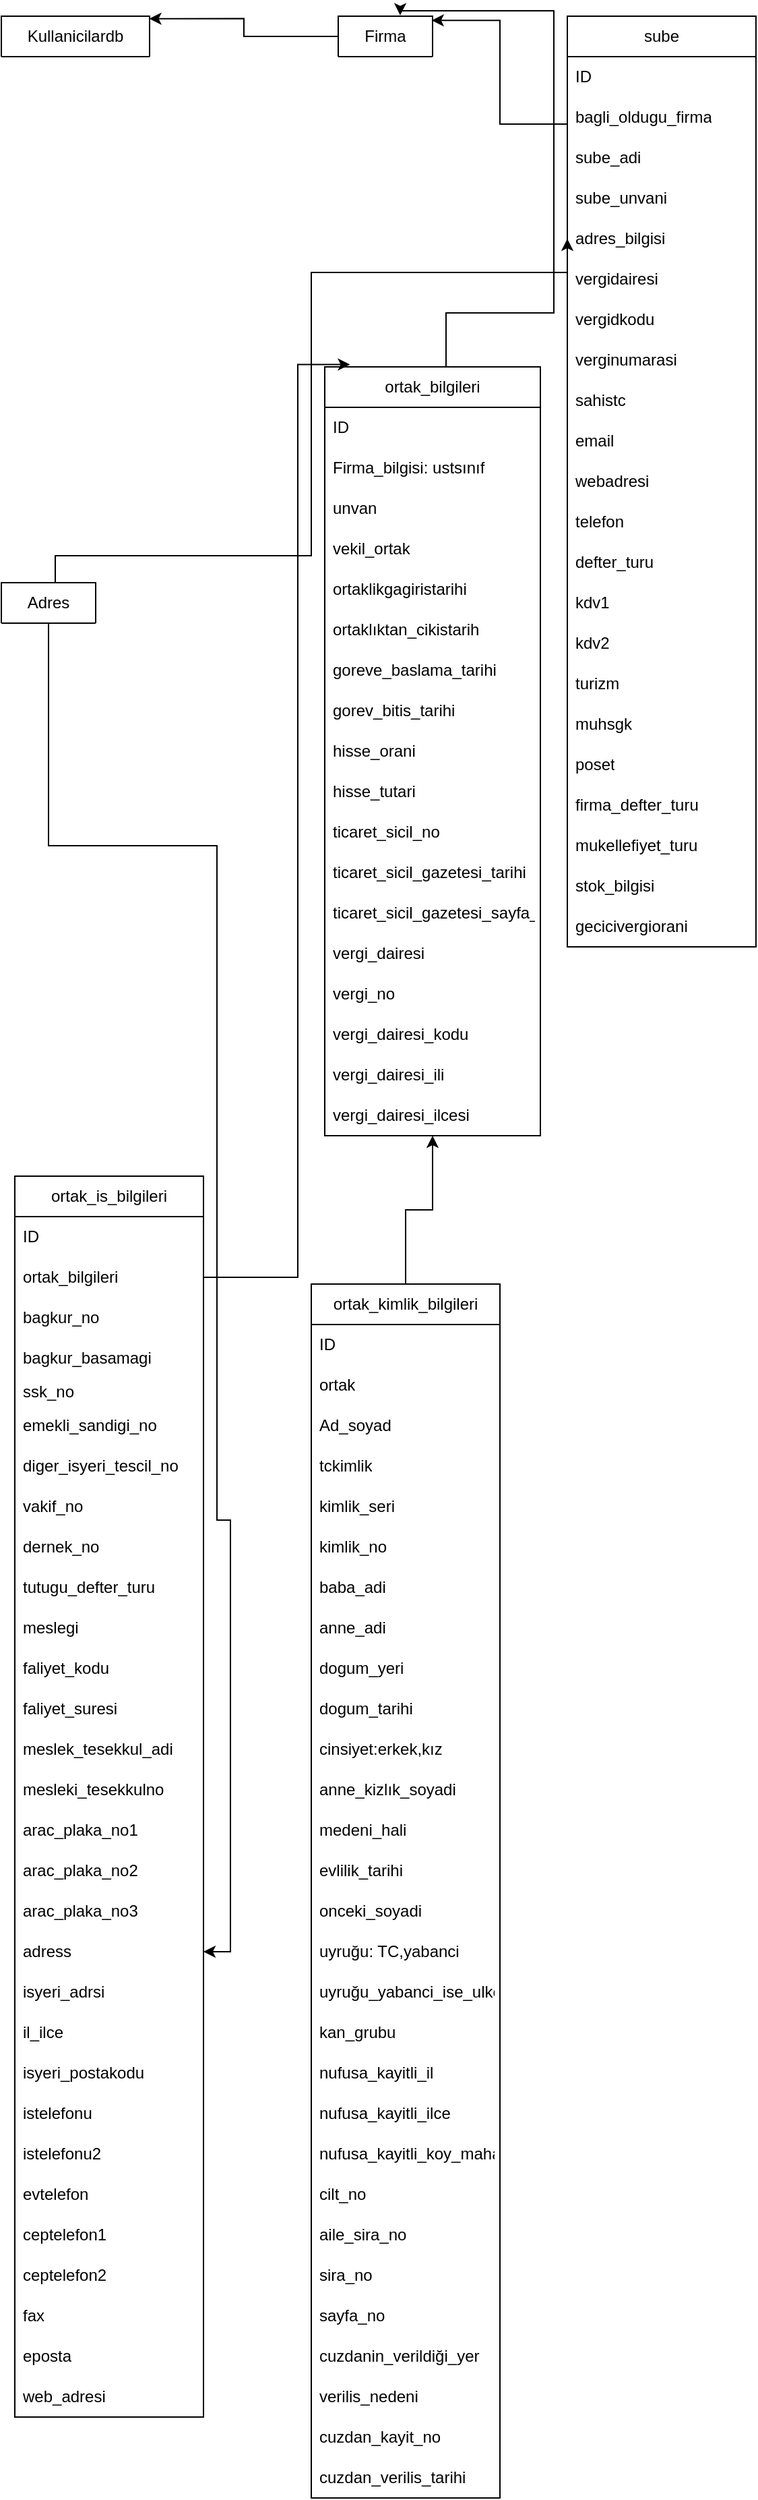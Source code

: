 <mxfile version="21.4.0" type="device">
  <diagram id="C5RBs43oDa-KdzZeNtuy" name="Page-1">
    <mxGraphModel dx="1235" dy="1855" grid="1" gridSize="10" guides="1" tooltips="1" connect="1" arrows="1" fold="1" page="1" pageScale="1" pageWidth="827" pageHeight="1169" math="0" shadow="0">
      <root>
        <mxCell id="WIyWlLk6GJQsqaUBKTNV-0" />
        <mxCell id="WIyWlLk6GJQsqaUBKTNV-1" parent="WIyWlLk6GJQsqaUBKTNV-0" />
        <mxCell id="NruraR8Ptzm8bGbpF2WS-3" value="Kullanicilardb" style="swimlane;fontStyle=0;childLayout=stackLayout;horizontal=1;startSize=30;horizontalStack=0;resizeParent=1;resizeParentMax=0;resizeLast=0;collapsible=1;marginBottom=0;whiteSpace=wrap;html=1;" parent="WIyWlLk6GJQsqaUBKTNV-1" vertex="1" collapsed="1">
          <mxGeometry width="110" height="30" as="geometry">
            <mxRectangle width="220" height="390" as="alternateBounds" />
          </mxGeometry>
        </mxCell>
        <mxCell id="NruraR8Ptzm8bGbpF2WS-4" value="ID" style="text;strokeColor=none;fillColor=none;align=left;verticalAlign=middle;spacingLeft=4;spacingRight=4;overflow=hidden;points=[[0,0.5],[1,0.5]];portConstraint=eastwest;rotatable=0;whiteSpace=wrap;html=1;" parent="NruraR8Ptzm8bGbpF2WS-3" vertex="1">
          <mxGeometry y="30" width="220" height="30" as="geometry" />
        </mxCell>
        <mxCell id="NruraR8Ptzm8bGbpF2WS-13" value="Kullanicilartdb_ustkilit" style="text;strokeColor=none;fillColor=none;align=left;verticalAlign=middle;spacingLeft=4;spacingRight=4;overflow=hidden;points=[[0,0.5],[1,0.5]];portConstraint=eastwest;rotatable=0;whiteSpace=wrap;html=1;" parent="NruraR8Ptzm8bGbpF2WS-3" vertex="1">
          <mxGeometry y="60" width="220" height="30" as="geometry" />
        </mxCell>
        <mxCell id="NruraR8Ptzm8bGbpF2WS-12" value="hesap_turu; admin1,admin2,muhasebes" style="text;strokeColor=none;fillColor=none;align=left;verticalAlign=middle;spacingLeft=4;spacingRight=4;overflow=hidden;points=[[0,0.5],[1,0.5]];portConstraint=eastwest;rotatable=0;whiteSpace=wrap;html=1;" parent="NruraR8Ptzm8bGbpF2WS-3" vertex="1">
          <mxGeometry y="90" width="220" height="30" as="geometry" />
        </mxCell>
        <mxCell id="NruraR8Ptzm8bGbpF2WS-5" value="username" style="text;strokeColor=none;fillColor=none;align=left;verticalAlign=middle;spacingLeft=4;spacingRight=4;overflow=hidden;points=[[0,0.5],[1,0.5]];portConstraint=eastwest;rotatable=0;whiteSpace=wrap;html=1;" parent="NruraR8Ptzm8bGbpF2WS-3" vertex="1">
          <mxGeometry y="120" width="220" height="30" as="geometry" />
        </mxCell>
        <mxCell id="NruraR8Ptzm8bGbpF2WS-7" value="email" style="text;strokeColor=none;fillColor=none;align=left;verticalAlign=middle;spacingLeft=4;spacingRight=4;overflow=hidden;points=[[0,0.5],[1,0.5]];portConstraint=eastwest;rotatable=0;whiteSpace=wrap;html=1;" parent="NruraR8Ptzm8bGbpF2WS-3" vertex="1">
          <mxGeometry y="150" width="220" height="30" as="geometry" />
        </mxCell>
        <mxCell id="NruraR8Ptzm8bGbpF2WS-8" value="email_dogrulama" style="text;strokeColor=none;fillColor=none;align=left;verticalAlign=middle;spacingLeft=4;spacingRight=4;overflow=hidden;points=[[0,0.5],[1,0.5]];portConstraint=eastwest;rotatable=0;whiteSpace=wrap;html=1;" parent="NruraR8Ptzm8bGbpF2WS-3" vertex="1">
          <mxGeometry y="180" width="220" height="30" as="geometry" />
        </mxCell>
        <mxCell id="NruraR8Ptzm8bGbpF2WS-9" value="hesap_kayit_tarihi" style="text;strokeColor=none;fillColor=none;align=left;verticalAlign=middle;spacingLeft=4;spacingRight=4;overflow=hidden;points=[[0,0.5],[1,0.5]];portConstraint=eastwest;rotatable=0;whiteSpace=wrap;html=1;" parent="NruraR8Ptzm8bGbpF2WS-3" vertex="1">
          <mxGeometry y="210" width="220" height="30" as="geometry" />
        </mxCell>
        <mxCell id="NruraR8Ptzm8bGbpF2WS-14" value="Referans_kodu::oto" style="text;strokeColor=none;fillColor=none;align=left;verticalAlign=middle;spacingLeft=4;spacingRight=4;overflow=hidden;points=[[0,0.5],[1,0.5]];portConstraint=eastwest;rotatable=0;whiteSpace=wrap;html=1;" parent="NruraR8Ptzm8bGbpF2WS-3" vertex="1">
          <mxGeometry y="240" width="220" height="30" as="geometry" />
        </mxCell>
        <mxCell id="NruraR8Ptzm8bGbpF2WS-10" value="smm" style="text;strokeColor=none;fillColor=none;align=left;verticalAlign=middle;spacingLeft=4;spacingRight=4;overflow=hidden;points=[[0,0.5],[1,0.5]];portConstraint=eastwest;rotatable=0;whiteSpace=wrap;html=1;" parent="NruraR8Ptzm8bGbpF2WS-3" vertex="1">
          <mxGeometry y="270" width="220" height="30" as="geometry" />
        </mxCell>
        <mxCell id="NruraR8Ptzm8bGbpF2WS-11" value="smm_firma" style="text;strokeColor=none;fillColor=none;align=left;verticalAlign=middle;spacingLeft=4;spacingRight=4;overflow=hidden;points=[[0,0.5],[1,0.5]];portConstraint=eastwest;rotatable=0;whiteSpace=wrap;html=1;" parent="NruraR8Ptzm8bGbpF2WS-3" vertex="1">
          <mxGeometry y="300" width="220" height="30" as="geometry" />
        </mxCell>
        <mxCell id="ojzxxxv5ChL41B4oeFJS-54" value="lisans_bitis_tarih:none" style="text;strokeColor=none;fillColor=none;align=left;verticalAlign=middle;spacingLeft=4;spacingRight=4;overflow=hidden;points=[[0,0.5],[1,0.5]];portConstraint=eastwest;rotatable=0;whiteSpace=wrap;html=1;" parent="NruraR8Ptzm8bGbpF2WS-3" vertex="1">
          <mxGeometry y="330" width="220" height="30" as="geometry" />
        </mxCell>
        <mxCell id="NruraR8Ptzm8bGbpF2WS-6" value="kullanici_silme_bilgisi" style="text;strokeColor=none;fillColor=none;align=left;verticalAlign=middle;spacingLeft=4;spacingRight=4;overflow=hidden;points=[[0,0.5],[1,0.5]];portConstraint=eastwest;rotatable=0;whiteSpace=wrap;html=1;" parent="NruraR8Ptzm8bGbpF2WS-3" vertex="1">
          <mxGeometry y="360" width="220" height="30" as="geometry" />
        </mxCell>
        <mxCell id="ojzxxxv5ChL41B4oeFJS-0" value="Firma" style="swimlane;fontStyle=0;childLayout=stackLayout;horizontal=1;startSize=30;horizontalStack=0;resizeParent=1;resizeParentMax=0;resizeLast=0;collapsible=1;marginBottom=0;whiteSpace=wrap;html=1;" parent="WIyWlLk6GJQsqaUBKTNV-1" vertex="1" collapsed="1">
          <mxGeometry x="250" width="70" height="30" as="geometry">
            <mxRectangle x="250" width="140" height="180" as="alternateBounds" />
          </mxGeometry>
        </mxCell>
        <mxCell id="ojzxxxv5ChL41B4oeFJS-1" value="ID" style="text;strokeColor=none;fillColor=none;align=left;verticalAlign=middle;spacingLeft=4;spacingRight=4;overflow=hidden;points=[[0,0.5],[1,0.5]];portConstraint=eastwest;rotatable=0;whiteSpace=wrap;html=1;" parent="ojzxxxv5ChL41B4oeFJS-0" vertex="1">
          <mxGeometry y="30" width="140" height="30" as="geometry" />
        </mxCell>
        <mxCell id="ojzxxxv5ChL41B4oeFJS-2" value="Firma_muhasebecisi :ust_kilit" style="text;strokeColor=none;fillColor=none;align=left;verticalAlign=middle;spacingLeft=4;spacingRight=4;overflow=hidden;points=[[0,0.5],[1,0.5]];portConstraint=eastwest;rotatable=0;whiteSpace=wrap;html=1;" parent="ojzxxxv5ChL41B4oeFJS-0" vertex="1">
          <mxGeometry y="60" width="140" height="30" as="geometry" />
        </mxCell>
        <mxCell id="ojzxxxv5ChL41B4oeFJS-10" value="Firma_unvani (Adı)" style="text;strokeColor=none;fillColor=none;align=left;verticalAlign=middle;spacingLeft=4;spacingRight=4;overflow=hidden;points=[[0,0.5],[1,0.5]];portConstraint=eastwest;rotatable=0;whiteSpace=wrap;html=1;" parent="ojzxxxv5ChL41B4oeFJS-0" vertex="1">
          <mxGeometry y="90" width="140" height="30" as="geometry" />
        </mxCell>
        <mxCell id="ojzxxxv5ChL41B4oeFJS-42" value="Firma_unvani (Soyadı)" style="text;strokeColor=none;fillColor=none;align=left;verticalAlign=middle;spacingLeft=4;spacingRight=4;overflow=hidden;points=[[0,0.5],[1,0.5]];portConstraint=eastwest;rotatable=0;whiteSpace=wrap;html=1;" parent="ojzxxxv5ChL41B4oeFJS-0" vertex="1">
          <mxGeometry y="120" width="140" height="30" as="geometry" />
        </mxCell>
        <mxCell id="ojzxxxv5ChL41B4oeFJS-3" value="silinme_bilgisi" style="text;strokeColor=none;fillColor=none;align=left;verticalAlign=middle;spacingLeft=4;spacingRight=4;overflow=hidden;points=[[0,0.5],[1,0.5]];portConstraint=eastwest;rotatable=0;whiteSpace=wrap;html=1;" parent="ojzxxxv5ChL41B4oeFJS-0" vertex="1">
          <mxGeometry y="150" width="140" height="30" as="geometry" />
        </mxCell>
        <mxCell id="ojzxxxv5ChL41B4oeFJS-5" style="edgeStyle=orthogonalEdgeStyle;rounded=0;orthogonalLoop=1;jettySize=auto;html=1;entryX=0.998;entryY=0.061;entryDx=0;entryDy=0;entryPerimeter=0;" parent="WIyWlLk6GJQsqaUBKTNV-1" source="ojzxxxv5ChL41B4oeFJS-2" target="NruraR8Ptzm8bGbpF2WS-3" edge="1">
          <mxGeometry relative="1" as="geometry" />
        </mxCell>
        <mxCell id="ojzxxxv5ChL41B4oeFJS-11" value="sube&lt;br&gt;" style="swimlane;fontStyle=0;childLayout=stackLayout;horizontal=1;startSize=30;horizontalStack=0;resizeParent=1;resizeParentMax=0;resizeLast=0;collapsible=1;marginBottom=0;whiteSpace=wrap;html=1;" parent="WIyWlLk6GJQsqaUBKTNV-1" vertex="1">
          <mxGeometry x="420" width="140" height="690" as="geometry" />
        </mxCell>
        <mxCell id="ojzxxxv5ChL41B4oeFJS-12" value="ID" style="text;strokeColor=none;fillColor=none;align=left;verticalAlign=middle;spacingLeft=4;spacingRight=4;overflow=hidden;points=[[0,0.5],[1,0.5]];portConstraint=eastwest;rotatable=0;whiteSpace=wrap;html=1;" parent="ojzxxxv5ChL41B4oeFJS-11" vertex="1">
          <mxGeometry y="30" width="140" height="30" as="geometry" />
        </mxCell>
        <mxCell id="ojzxxxv5ChL41B4oeFJS-13" value="bagli_oldugu_firma" style="text;strokeColor=none;fillColor=none;align=left;verticalAlign=middle;spacingLeft=4;spacingRight=4;overflow=hidden;points=[[0,0.5],[1,0.5]];portConstraint=eastwest;rotatable=0;whiteSpace=wrap;html=1;" parent="ojzxxxv5ChL41B4oeFJS-11" vertex="1">
          <mxGeometry y="60" width="140" height="30" as="geometry" />
        </mxCell>
        <mxCell id="ojzxxxv5ChL41B4oeFJS-14" value="sube_adi" style="text;strokeColor=none;fillColor=none;align=left;verticalAlign=middle;spacingLeft=4;spacingRight=4;overflow=hidden;points=[[0,0.5],[1,0.5]];portConstraint=eastwest;rotatable=0;whiteSpace=wrap;html=1;" parent="ojzxxxv5ChL41B4oeFJS-11" vertex="1">
          <mxGeometry y="90" width="140" height="30" as="geometry" />
        </mxCell>
        <mxCell id="ojzxxxv5ChL41B4oeFJS-17" value="sube_unvani" style="text;strokeColor=none;fillColor=none;align=left;verticalAlign=middle;spacingLeft=4;spacingRight=4;overflow=hidden;points=[[0,0.5],[1,0.5]];portConstraint=eastwest;rotatable=0;whiteSpace=wrap;html=1;" parent="ojzxxxv5ChL41B4oeFJS-11" vertex="1">
          <mxGeometry y="120" width="140" height="30" as="geometry" />
        </mxCell>
        <mxCell id="ojzxxxv5ChL41B4oeFJS-18" value="adres_bilgisi" style="text;strokeColor=none;fillColor=none;align=left;verticalAlign=middle;spacingLeft=4;spacingRight=4;overflow=hidden;points=[[0,0.5],[1,0.5]];portConstraint=eastwest;rotatable=0;whiteSpace=wrap;html=1;" parent="ojzxxxv5ChL41B4oeFJS-11" vertex="1">
          <mxGeometry y="150" width="140" height="30" as="geometry" />
        </mxCell>
        <mxCell id="ojzxxxv5ChL41B4oeFJS-30" value="vergidairesi" style="text;strokeColor=none;fillColor=none;align=left;verticalAlign=middle;spacingLeft=4;spacingRight=4;overflow=hidden;points=[[0,0.5],[1,0.5]];portConstraint=eastwest;rotatable=0;whiteSpace=wrap;html=1;" parent="ojzxxxv5ChL41B4oeFJS-11" vertex="1">
          <mxGeometry y="180" width="140" height="30" as="geometry" />
        </mxCell>
        <mxCell id="ojzxxxv5ChL41B4oeFJS-31" value="vergidkodu" style="text;strokeColor=none;fillColor=none;align=left;verticalAlign=middle;spacingLeft=4;spacingRight=4;overflow=hidden;points=[[0,0.5],[1,0.5]];portConstraint=eastwest;rotatable=0;whiteSpace=wrap;html=1;" parent="ojzxxxv5ChL41B4oeFJS-11" vertex="1">
          <mxGeometry y="210" width="140" height="30" as="geometry" />
        </mxCell>
        <mxCell id="ojzxxxv5ChL41B4oeFJS-16" value="verginumarasi" style="text;strokeColor=none;fillColor=none;align=left;verticalAlign=middle;spacingLeft=4;spacingRight=4;overflow=hidden;points=[[0,0.5],[1,0.5]];portConstraint=eastwest;rotatable=0;whiteSpace=wrap;html=1;" parent="ojzxxxv5ChL41B4oeFJS-11" vertex="1">
          <mxGeometry y="240" width="140" height="30" as="geometry" />
        </mxCell>
        <mxCell id="ojzxxxv5ChL41B4oeFJS-32" value="sahistc" style="text;strokeColor=none;fillColor=none;align=left;verticalAlign=middle;spacingLeft=4;spacingRight=4;overflow=hidden;points=[[0,0.5],[1,0.5]];portConstraint=eastwest;rotatable=0;whiteSpace=wrap;html=1;" parent="ojzxxxv5ChL41B4oeFJS-11" vertex="1">
          <mxGeometry y="270" width="140" height="30" as="geometry" />
        </mxCell>
        <mxCell id="ojzxxxv5ChL41B4oeFJS-33" value="email" style="text;strokeColor=none;fillColor=none;align=left;verticalAlign=middle;spacingLeft=4;spacingRight=4;overflow=hidden;points=[[0,0.5],[1,0.5]];portConstraint=eastwest;rotatable=0;whiteSpace=wrap;html=1;" parent="ojzxxxv5ChL41B4oeFJS-11" vertex="1">
          <mxGeometry y="300" width="140" height="30" as="geometry" />
        </mxCell>
        <mxCell id="ojzxxxv5ChL41B4oeFJS-35" value="webadresi" style="text;strokeColor=none;fillColor=none;align=left;verticalAlign=middle;spacingLeft=4;spacingRight=4;overflow=hidden;points=[[0,0.5],[1,0.5]];portConstraint=eastwest;rotatable=0;whiteSpace=wrap;html=1;" parent="ojzxxxv5ChL41B4oeFJS-11" vertex="1">
          <mxGeometry y="330" width="140" height="30" as="geometry" />
        </mxCell>
        <mxCell id="ojzxxxv5ChL41B4oeFJS-47" value="telefon" style="text;strokeColor=none;fillColor=none;align=left;verticalAlign=middle;spacingLeft=4;spacingRight=4;overflow=hidden;points=[[0,0.5],[1,0.5]];portConstraint=eastwest;rotatable=0;whiteSpace=wrap;html=1;" parent="ojzxxxv5ChL41B4oeFJS-11" vertex="1">
          <mxGeometry y="360" width="140" height="30" as="geometry" />
        </mxCell>
        <mxCell id="ojzxxxv5ChL41B4oeFJS-56" value="defter_turu" style="text;strokeColor=none;fillColor=none;align=left;verticalAlign=middle;spacingLeft=4;spacingRight=4;overflow=hidden;points=[[0,0.5],[1,0.5]];portConstraint=eastwest;rotatable=0;whiteSpace=wrap;html=1;" parent="ojzxxxv5ChL41B4oeFJS-11" vertex="1">
          <mxGeometry y="390" width="140" height="30" as="geometry" />
        </mxCell>
        <mxCell id="ojzxxxv5ChL41B4oeFJS-57" value="kdv1" style="text;strokeColor=none;fillColor=none;align=left;verticalAlign=middle;spacingLeft=4;spacingRight=4;overflow=hidden;points=[[0,0.5],[1,0.5]];portConstraint=eastwest;rotatable=0;whiteSpace=wrap;html=1;" parent="ojzxxxv5ChL41B4oeFJS-11" vertex="1">
          <mxGeometry y="420" width="140" height="30" as="geometry" />
        </mxCell>
        <mxCell id="ojzxxxv5ChL41B4oeFJS-58" value="kdv2" style="text;strokeColor=none;fillColor=none;align=left;verticalAlign=middle;spacingLeft=4;spacingRight=4;overflow=hidden;points=[[0,0.5],[1,0.5]];portConstraint=eastwest;rotatable=0;whiteSpace=wrap;html=1;" parent="ojzxxxv5ChL41B4oeFJS-11" vertex="1">
          <mxGeometry y="450" width="140" height="30" as="geometry" />
        </mxCell>
        <mxCell id="ojzxxxv5ChL41B4oeFJS-59" value="turizm" style="text;strokeColor=none;fillColor=none;align=left;verticalAlign=middle;spacingLeft=4;spacingRight=4;overflow=hidden;points=[[0,0.5],[1,0.5]];portConstraint=eastwest;rotatable=0;whiteSpace=wrap;html=1;" parent="ojzxxxv5ChL41B4oeFJS-11" vertex="1">
          <mxGeometry y="480" width="140" height="30" as="geometry" />
        </mxCell>
        <mxCell id="ojzxxxv5ChL41B4oeFJS-60" value="muhsgk" style="text;strokeColor=none;fillColor=none;align=left;verticalAlign=middle;spacingLeft=4;spacingRight=4;overflow=hidden;points=[[0,0.5],[1,0.5]];portConstraint=eastwest;rotatable=0;whiteSpace=wrap;html=1;" parent="ojzxxxv5ChL41B4oeFJS-11" vertex="1">
          <mxGeometry y="510" width="140" height="30" as="geometry" />
        </mxCell>
        <mxCell id="ojzxxxv5ChL41B4oeFJS-61" value="poset" style="text;strokeColor=none;fillColor=none;align=left;verticalAlign=middle;spacingLeft=4;spacingRight=4;overflow=hidden;points=[[0,0.5],[1,0.5]];portConstraint=eastwest;rotatable=0;whiteSpace=wrap;html=1;" parent="ojzxxxv5ChL41B4oeFJS-11" vertex="1">
          <mxGeometry y="540" width="140" height="30" as="geometry" />
        </mxCell>
        <mxCell id="ojzxxxv5ChL41B4oeFJS-55" value="firma_defter_turu" style="text;strokeColor=none;fillColor=none;align=left;verticalAlign=middle;spacingLeft=4;spacingRight=4;overflow=hidden;points=[[0,0.5],[1,0.5]];portConstraint=eastwest;rotatable=0;whiteSpace=wrap;html=1;" parent="ojzxxxv5ChL41B4oeFJS-11" vertex="1">
          <mxGeometry y="570" width="140" height="30" as="geometry" />
        </mxCell>
        <mxCell id="ojzxxxv5ChL41B4oeFJS-34" value="mukellefiyet_turu" style="text;strokeColor=none;fillColor=none;align=left;verticalAlign=middle;spacingLeft=4;spacingRight=4;overflow=hidden;points=[[0,0.5],[1,0.5]];portConstraint=eastwest;rotatable=0;whiteSpace=wrap;html=1;" parent="ojzxxxv5ChL41B4oeFJS-11" vertex="1">
          <mxGeometry y="600" width="140" height="30" as="geometry" />
        </mxCell>
        <mxCell id="ojzxxxv5ChL41B4oeFJS-52" value="stok_bilgisi" style="text;strokeColor=none;fillColor=none;align=left;verticalAlign=middle;spacingLeft=4;spacingRight=4;overflow=hidden;points=[[0,0.5],[1,0.5]];portConstraint=eastwest;rotatable=0;whiteSpace=wrap;html=1;" parent="ojzxxxv5ChL41B4oeFJS-11" vertex="1">
          <mxGeometry y="630" width="140" height="30" as="geometry" />
        </mxCell>
        <mxCell id="ojzxxxv5ChL41B4oeFJS-64" value="gecicivergiorani" style="text;strokeColor=none;fillColor=none;align=left;verticalAlign=middle;spacingLeft=4;spacingRight=4;overflow=hidden;points=[[0,0.5],[1,0.5]];portConstraint=eastwest;rotatable=0;whiteSpace=wrap;html=1;" parent="ojzxxxv5ChL41B4oeFJS-11" vertex="1">
          <mxGeometry y="660" width="140" height="30" as="geometry" />
        </mxCell>
        <mxCell id="ojzxxxv5ChL41B4oeFJS-15" style="edgeStyle=orthogonalEdgeStyle;rounded=0;orthogonalLoop=1;jettySize=auto;html=1;entryX=0.991;entryY=0.103;entryDx=0;entryDy=0;entryPerimeter=0;" parent="WIyWlLk6GJQsqaUBKTNV-1" source="ojzxxxv5ChL41B4oeFJS-13" target="ojzxxxv5ChL41B4oeFJS-0" edge="1">
          <mxGeometry relative="1" as="geometry">
            <Array as="points">
              <mxPoint x="370" y="80" />
              <mxPoint x="370" y="3" />
            </Array>
          </mxGeometry>
        </mxCell>
        <mxCell id="ojzxxxv5ChL41B4oeFJS-41" style="edgeStyle=orthogonalEdgeStyle;rounded=0;orthogonalLoop=1;jettySize=auto;html=1;entryX=0;entryY=0.5;entryDx=0;entryDy=0;" parent="WIyWlLk6GJQsqaUBKTNV-1" source="ojzxxxv5ChL41B4oeFJS-36" target="ojzxxxv5ChL41B4oeFJS-18" edge="1">
          <mxGeometry relative="1" as="geometry">
            <Array as="points">
              <mxPoint x="40" y="400" />
              <mxPoint x="230" y="400" />
              <mxPoint x="230" y="190" />
              <mxPoint x="420" y="190" />
            </Array>
          </mxGeometry>
        </mxCell>
        <mxCell id="Qxpec8thmB8ESNL7Mb6O-11" style="edgeStyle=orthogonalEdgeStyle;rounded=0;orthogonalLoop=1;jettySize=auto;html=1;entryX=1;entryY=0.5;entryDx=0;entryDy=0;" parent="WIyWlLk6GJQsqaUBKTNV-1" source="ojzxxxv5ChL41B4oeFJS-36" target="Qxpec8thmB8ESNL7Mb6O-9" edge="1">
          <mxGeometry relative="1" as="geometry">
            <Array as="points">
              <mxPoint x="160" y="615" />
              <mxPoint x="160" y="1115" />
              <mxPoint x="170" y="1115" />
              <mxPoint x="170" y="1435" />
            </Array>
          </mxGeometry>
        </mxCell>
        <mxCell id="ojzxxxv5ChL41B4oeFJS-36" value="Adres" style="swimlane;fontStyle=0;childLayout=stackLayout;horizontal=1;startSize=30;horizontalStack=0;resizeParent=1;resizeParentMax=0;resizeLast=0;collapsible=1;marginBottom=0;whiteSpace=wrap;html=1;" parent="WIyWlLk6GJQsqaUBKTNV-1" vertex="1" collapsed="1">
          <mxGeometry y="420" width="70" height="30" as="geometry">
            <mxRectangle y="420" width="140" height="390" as="alternateBounds" />
          </mxGeometry>
        </mxCell>
        <mxCell id="ojzxxxv5ChL41B4oeFJS-40" value="adres" style="text;strokeColor=none;fillColor=none;align=left;verticalAlign=middle;spacingLeft=4;spacingRight=4;overflow=hidden;points=[[0,0.5],[1,0.5]];portConstraint=eastwest;rotatable=0;whiteSpace=wrap;html=1;" parent="ojzxxxv5ChL41B4oeFJS-36" vertex="1">
          <mxGeometry y="30" width="140" height="30" as="geometry" />
        </mxCell>
        <mxCell id="ojzxxxv5ChL41B4oeFJS-19" value="mahalle_koy" style="text;strokeColor=none;fillColor=none;align=left;verticalAlign=middle;spacingLeft=4;spacingRight=4;overflow=hidden;points=[[0,0.5],[1,0.5]];portConstraint=eastwest;rotatable=0;whiteSpace=wrap;html=1;" parent="ojzxxxv5ChL41B4oeFJS-36" vertex="1">
          <mxGeometry y="60" width="140" height="30" as="geometry" />
        </mxCell>
        <mxCell id="ojzxxxv5ChL41B4oeFJS-20" value="bulvar" style="text;strokeColor=none;fillColor=none;align=left;verticalAlign=middle;spacingLeft=4;spacingRight=4;overflow=hidden;points=[[0,0.5],[1,0.5]];portConstraint=eastwest;rotatable=0;whiteSpace=wrap;html=1;" parent="ojzxxxv5ChL41B4oeFJS-36" vertex="1">
          <mxGeometry y="90" width="140" height="30" as="geometry" />
        </mxCell>
        <mxCell id="ojzxxxv5ChL41B4oeFJS-21" value="cadde" style="text;strokeColor=none;fillColor=none;align=left;verticalAlign=middle;spacingLeft=4;spacingRight=4;overflow=hidden;points=[[0,0.5],[1,0.5]];portConstraint=eastwest;rotatable=0;whiteSpace=wrap;html=1;" parent="ojzxxxv5ChL41B4oeFJS-36" vertex="1">
          <mxGeometry y="120" width="140" height="30" as="geometry" />
        </mxCell>
        <mxCell id="ojzxxxv5ChL41B4oeFJS-22" value="sokak" style="text;strokeColor=none;fillColor=none;align=left;verticalAlign=middle;spacingLeft=4;spacingRight=4;overflow=hidden;points=[[0,0.5],[1,0.5]];portConstraint=eastwest;rotatable=0;whiteSpace=wrap;html=1;" parent="ojzxxxv5ChL41B4oeFJS-36" vertex="1">
          <mxGeometry y="150" width="140" height="30" as="geometry" />
        </mxCell>
        <mxCell id="ojzxxxv5ChL41B4oeFJS-23" value="adaparselno" style="text;strokeColor=none;fillColor=none;align=left;verticalAlign=middle;spacingLeft=4;spacingRight=4;overflow=hidden;points=[[0,0.5],[1,0.5]];portConstraint=eastwest;rotatable=0;whiteSpace=wrap;html=1;" parent="ojzxxxv5ChL41B4oeFJS-36" vertex="1">
          <mxGeometry y="180" width="140" height="30" as="geometry" />
        </mxCell>
        <mxCell id="ojzxxxv5ChL41B4oeFJS-24" value="diskapino" style="text;strokeColor=none;fillColor=none;align=left;verticalAlign=middle;spacingLeft=4;spacingRight=4;overflow=hidden;points=[[0,0.5],[1,0.5]];portConstraint=eastwest;rotatable=0;whiteSpace=wrap;html=1;" parent="ojzxxxv5ChL41B4oeFJS-36" vertex="1">
          <mxGeometry y="210" width="140" height="30" as="geometry" />
        </mxCell>
        <mxCell id="ojzxxxv5ChL41B4oeFJS-25" value="ickapino" style="text;strokeColor=none;fillColor=none;align=left;verticalAlign=middle;spacingLeft=4;spacingRight=4;overflow=hidden;points=[[0,0.5],[1,0.5]];portConstraint=eastwest;rotatable=0;whiteSpace=wrap;html=1;" parent="ojzxxxv5ChL41B4oeFJS-36" vertex="1">
          <mxGeometry y="240" width="140" height="30" as="geometry" />
        </mxCell>
        <mxCell id="ojzxxxv5ChL41B4oeFJS-26" value="postakodu" style="text;strokeColor=none;fillColor=none;align=left;verticalAlign=middle;spacingLeft=4;spacingRight=4;overflow=hidden;points=[[0,0.5],[1,0.5]];portConstraint=eastwest;rotatable=0;whiteSpace=wrap;html=1;" parent="ojzxxxv5ChL41B4oeFJS-36" vertex="1">
          <mxGeometry y="270" width="140" height="30" as="geometry" />
        </mxCell>
        <mxCell id="ojzxxxv5ChL41B4oeFJS-27" value="semt" style="text;strokeColor=none;fillColor=none;align=left;verticalAlign=middle;spacingLeft=4;spacingRight=4;overflow=hidden;points=[[0,0.5],[1,0.5]];portConstraint=eastwest;rotatable=0;whiteSpace=wrap;html=1;" parent="ojzxxxv5ChL41B4oeFJS-36" vertex="1">
          <mxGeometry y="300" width="140" height="30" as="geometry" />
        </mxCell>
        <mxCell id="ojzxxxv5ChL41B4oeFJS-28" value="ilce" style="text;strokeColor=none;fillColor=none;align=left;verticalAlign=middle;spacingLeft=4;spacingRight=4;overflow=hidden;points=[[0,0.5],[1,0.5]];portConstraint=eastwest;rotatable=0;whiteSpace=wrap;html=1;" parent="ojzxxxv5ChL41B4oeFJS-36" vertex="1">
          <mxGeometry y="330" width="140" height="30" as="geometry" />
        </mxCell>
        <mxCell id="ojzxxxv5ChL41B4oeFJS-29" value="il" style="text;strokeColor=none;fillColor=none;align=left;verticalAlign=middle;spacingLeft=4;spacingRight=4;overflow=hidden;points=[[0,0.5],[1,0.5]];portConstraint=eastwest;rotatable=0;whiteSpace=wrap;html=1;" parent="ojzxxxv5ChL41B4oeFJS-36" vertex="1">
          <mxGeometry y="360" width="140" height="30" as="geometry" />
        </mxCell>
        <mxCell id="xWUxFTTElANCViQpU9mS-7" style="edgeStyle=orthogonalEdgeStyle;rounded=0;orthogonalLoop=1;jettySize=auto;html=1;entryX=0.657;entryY=-0.021;entryDx=0;entryDy=0;entryPerimeter=0;" parent="WIyWlLk6GJQsqaUBKTNV-1" source="xWUxFTTElANCViQpU9mS-0" target="ojzxxxv5ChL41B4oeFJS-0" edge="1">
          <mxGeometry relative="1" as="geometry">
            <Array as="points">
              <mxPoint x="330" y="220" />
              <mxPoint x="410" y="220" />
              <mxPoint x="410" y="-4" />
              <mxPoint x="296" y="-4" />
            </Array>
          </mxGeometry>
        </mxCell>
        <mxCell id="xWUxFTTElANCViQpU9mS-0" value="ortak_bilgileri" style="swimlane;fontStyle=0;childLayout=stackLayout;horizontal=1;startSize=30;horizontalStack=0;resizeParent=1;resizeParentMax=0;resizeLast=0;collapsible=1;marginBottom=0;whiteSpace=wrap;html=1;" parent="WIyWlLk6GJQsqaUBKTNV-1" vertex="1">
          <mxGeometry x="240" y="260" width="160" height="570" as="geometry" />
        </mxCell>
        <mxCell id="xWUxFTTElANCViQpU9mS-1" value="ID" style="text;strokeColor=none;fillColor=none;align=left;verticalAlign=middle;spacingLeft=4;spacingRight=4;overflow=hidden;points=[[0,0.5],[1,0.5]];portConstraint=eastwest;rotatable=0;whiteSpace=wrap;html=1;" parent="xWUxFTTElANCViQpU9mS-0" vertex="1">
          <mxGeometry y="30" width="160" height="30" as="geometry" />
        </mxCell>
        <mxCell id="xWUxFTTElANCViQpU9mS-8" value="Firma_bilgisi: ustsınıf" style="text;strokeColor=none;fillColor=none;align=left;verticalAlign=middle;spacingLeft=4;spacingRight=4;overflow=hidden;points=[[0,0.5],[1,0.5]];portConstraint=eastwest;rotatable=0;whiteSpace=wrap;html=1;" parent="xWUxFTTElANCViQpU9mS-0" vertex="1">
          <mxGeometry y="60" width="160" height="30" as="geometry" />
        </mxCell>
        <mxCell id="xWUxFTTElANCViQpU9mS-2" value="unvan" style="text;strokeColor=none;fillColor=none;align=left;verticalAlign=middle;spacingLeft=4;spacingRight=4;overflow=hidden;points=[[0,0.5],[1,0.5]];portConstraint=eastwest;rotatable=0;whiteSpace=wrap;html=1;" parent="xWUxFTTElANCViQpU9mS-0" vertex="1">
          <mxGeometry y="90" width="160" height="30" as="geometry" />
        </mxCell>
        <mxCell id="xWUxFTTElANCViQpU9mS-4" value="vekil_ortak" style="text;strokeColor=none;fillColor=none;align=left;verticalAlign=middle;spacingLeft=4;spacingRight=4;overflow=hidden;points=[[0,0.5],[1,0.5]];portConstraint=eastwest;rotatable=0;whiteSpace=wrap;html=1;" parent="xWUxFTTElANCViQpU9mS-0" vertex="1">
          <mxGeometry y="120" width="160" height="30" as="geometry" />
        </mxCell>
        <mxCell id="xWUxFTTElANCViQpU9mS-9" value="ortaklikgagiristarihi" style="text;strokeColor=none;fillColor=none;align=left;verticalAlign=middle;spacingLeft=4;spacingRight=4;overflow=hidden;points=[[0,0.5],[1,0.5]];portConstraint=eastwest;rotatable=0;whiteSpace=wrap;html=1;" parent="xWUxFTTElANCViQpU9mS-0" vertex="1">
          <mxGeometry y="150" width="160" height="30" as="geometry" />
        </mxCell>
        <mxCell id="xWUxFTTElANCViQpU9mS-3" value="ortaklıktan_cikistarih" style="text;strokeColor=none;fillColor=none;align=left;verticalAlign=middle;spacingLeft=4;spacingRight=4;overflow=hidden;points=[[0,0.5],[1,0.5]];portConstraint=eastwest;rotatable=0;whiteSpace=wrap;html=1;" parent="xWUxFTTElANCViQpU9mS-0" vertex="1">
          <mxGeometry y="180" width="160" height="30" as="geometry" />
        </mxCell>
        <mxCell id="iK3xuk5CnQkjziZlwqnM-1" value="goreve_baslama_tarihi" style="text;strokeColor=none;fillColor=none;align=left;verticalAlign=middle;spacingLeft=4;spacingRight=4;overflow=hidden;points=[[0,0.5],[1,0.5]];portConstraint=eastwest;rotatable=0;whiteSpace=wrap;html=1;" parent="xWUxFTTElANCViQpU9mS-0" vertex="1">
          <mxGeometry y="210" width="160" height="30" as="geometry" />
        </mxCell>
        <mxCell id="iK3xuk5CnQkjziZlwqnM-2" value="gorev_bitis_tarihi" style="text;strokeColor=none;fillColor=none;align=left;verticalAlign=middle;spacingLeft=4;spacingRight=4;overflow=hidden;points=[[0,0.5],[1,0.5]];portConstraint=eastwest;rotatable=0;whiteSpace=wrap;html=1;" parent="xWUxFTTElANCViQpU9mS-0" vertex="1">
          <mxGeometry y="240" width="160" height="30" as="geometry" />
        </mxCell>
        <mxCell id="iK3xuk5CnQkjziZlwqnM-3" value="hisse_orani" style="text;strokeColor=none;fillColor=none;align=left;verticalAlign=middle;spacingLeft=4;spacingRight=4;overflow=hidden;points=[[0,0.5],[1,0.5]];portConstraint=eastwest;rotatable=0;whiteSpace=wrap;html=1;" parent="xWUxFTTElANCViQpU9mS-0" vertex="1">
          <mxGeometry y="270" width="160" height="30" as="geometry" />
        </mxCell>
        <mxCell id="iK3xuk5CnQkjziZlwqnM-4" value="hisse_tutari" style="text;strokeColor=none;fillColor=none;align=left;verticalAlign=middle;spacingLeft=4;spacingRight=4;overflow=hidden;points=[[0,0.5],[1,0.5]];portConstraint=eastwest;rotatable=0;whiteSpace=wrap;html=1;" parent="xWUxFTTElANCViQpU9mS-0" vertex="1">
          <mxGeometry y="300" width="160" height="30" as="geometry" />
        </mxCell>
        <mxCell id="iK3xuk5CnQkjziZlwqnM-5" value="ticaret_sicil_no" style="text;strokeColor=none;fillColor=none;align=left;verticalAlign=middle;spacingLeft=4;spacingRight=4;overflow=hidden;points=[[0,0.5],[1,0.5]];portConstraint=eastwest;rotatable=0;whiteSpace=wrap;html=1;" parent="xWUxFTTElANCViQpU9mS-0" vertex="1">
          <mxGeometry y="330" width="160" height="30" as="geometry" />
        </mxCell>
        <mxCell id="iK3xuk5CnQkjziZlwqnM-0" value="ticaret_sicil_gazetesi_tarihi" style="text;strokeColor=none;fillColor=none;align=left;verticalAlign=middle;spacingLeft=4;spacingRight=4;overflow=hidden;points=[[0,0.5],[1,0.5]];portConstraint=eastwest;rotatable=0;whiteSpace=wrap;html=1;" parent="xWUxFTTElANCViQpU9mS-0" vertex="1">
          <mxGeometry y="360" width="160" height="30" as="geometry" />
        </mxCell>
        <mxCell id="iK3xuk5CnQkjziZlwqnM-7" value="ticaret_sicil_gazetesi_sayfa_n" style="text;strokeColor=none;fillColor=none;align=left;verticalAlign=middle;spacingLeft=4;spacingRight=4;overflow=hidden;points=[[0,0.5],[1,0.5]];portConstraint=eastwest;rotatable=0;whiteSpace=wrap;html=1;" parent="xWUxFTTElANCViQpU9mS-0" vertex="1">
          <mxGeometry y="390" width="160" height="30" as="geometry" />
        </mxCell>
        <mxCell id="iK3xuk5CnQkjziZlwqnM-6" value="vergi_dairesi" style="text;strokeColor=none;fillColor=none;align=left;verticalAlign=middle;spacingLeft=4;spacingRight=4;overflow=hidden;points=[[0,0.5],[1,0.5]];portConstraint=eastwest;rotatable=0;whiteSpace=wrap;html=1;" parent="xWUxFTTElANCViQpU9mS-0" vertex="1">
          <mxGeometry y="420" width="160" height="30" as="geometry" />
        </mxCell>
        <mxCell id="iK3xuk5CnQkjziZlwqnM-9" value="vergi_no" style="text;strokeColor=none;fillColor=none;align=left;verticalAlign=middle;spacingLeft=4;spacingRight=4;overflow=hidden;points=[[0,0.5],[1,0.5]];portConstraint=eastwest;rotatable=0;whiteSpace=wrap;html=1;" parent="xWUxFTTElANCViQpU9mS-0" vertex="1">
          <mxGeometry y="450" width="160" height="30" as="geometry" />
        </mxCell>
        <mxCell id="iK3xuk5CnQkjziZlwqnM-10" value="vergi_dairesi_kodu" style="text;strokeColor=none;fillColor=none;align=left;verticalAlign=middle;spacingLeft=4;spacingRight=4;overflow=hidden;points=[[0,0.5],[1,0.5]];portConstraint=eastwest;rotatable=0;whiteSpace=wrap;html=1;" parent="xWUxFTTElANCViQpU9mS-0" vertex="1">
          <mxGeometry y="480" width="160" height="30" as="geometry" />
        </mxCell>
        <mxCell id="iK3xuk5CnQkjziZlwqnM-11" value="vergi_dairesi_ili" style="text;strokeColor=none;fillColor=none;align=left;verticalAlign=middle;spacingLeft=4;spacingRight=4;overflow=hidden;points=[[0,0.5],[1,0.5]];portConstraint=eastwest;rotatable=0;whiteSpace=wrap;html=1;" parent="xWUxFTTElANCViQpU9mS-0" vertex="1">
          <mxGeometry y="510" width="160" height="30" as="geometry" />
        </mxCell>
        <mxCell id="iK3xuk5CnQkjziZlwqnM-8" value="vergi_dairesi_ilcesi" style="text;strokeColor=none;fillColor=none;align=left;verticalAlign=middle;spacingLeft=4;spacingRight=4;overflow=hidden;points=[[0,0.5],[1,0.5]];portConstraint=eastwest;rotatable=0;whiteSpace=wrap;html=1;" parent="xWUxFTTElANCViQpU9mS-0" vertex="1">
          <mxGeometry y="540" width="160" height="30" as="geometry" />
        </mxCell>
        <mxCell id="TWkRNO-TRmX61OJm1wBU-0" value="ortak_is_bilgileri" style="swimlane;fontStyle=0;childLayout=stackLayout;horizontal=1;startSize=30;horizontalStack=0;resizeParent=1;resizeParentMax=0;resizeLast=0;collapsible=1;marginBottom=0;whiteSpace=wrap;html=1;" parent="WIyWlLk6GJQsqaUBKTNV-1" vertex="1">
          <mxGeometry x="10" y="860" width="140" height="920" as="geometry" />
        </mxCell>
        <mxCell id="TWkRNO-TRmX61OJm1wBU-1" value="ID" style="text;strokeColor=none;fillColor=none;align=left;verticalAlign=middle;spacingLeft=4;spacingRight=4;overflow=hidden;points=[[0,0.5],[1,0.5]];portConstraint=eastwest;rotatable=0;whiteSpace=wrap;html=1;" parent="TWkRNO-TRmX61OJm1wBU-0" vertex="1">
          <mxGeometry y="30" width="140" height="30" as="geometry" />
        </mxCell>
        <mxCell id="TWkRNO-TRmX61OJm1wBU-2" value="ortak_bilgileri" style="text;strokeColor=none;fillColor=none;align=left;verticalAlign=middle;spacingLeft=4;spacingRight=4;overflow=hidden;points=[[0,0.5],[1,0.5]];portConstraint=eastwest;rotatable=0;whiteSpace=wrap;html=1;" parent="TWkRNO-TRmX61OJm1wBU-0" vertex="1">
          <mxGeometry y="60" width="140" height="30" as="geometry" />
        </mxCell>
        <mxCell id="TWkRNO-TRmX61OJm1wBU-6" value="bagkur_no" style="text;strokeColor=none;fillColor=none;align=left;verticalAlign=middle;spacingLeft=4;spacingRight=4;overflow=hidden;points=[[0,0.5],[1,0.5]];portConstraint=eastwest;rotatable=0;whiteSpace=wrap;html=1;" parent="TWkRNO-TRmX61OJm1wBU-0" vertex="1">
          <mxGeometry y="90" width="140" height="30" as="geometry" />
        </mxCell>
        <mxCell id="TWkRNO-TRmX61OJm1wBU-7" value="bagkur_basamagi" style="text;strokeColor=none;fillColor=none;align=left;verticalAlign=middle;spacingLeft=4;spacingRight=4;overflow=hidden;points=[[0,0.5],[1,0.5]];portConstraint=eastwest;rotatable=0;whiteSpace=wrap;html=1;" parent="TWkRNO-TRmX61OJm1wBU-0" vertex="1">
          <mxGeometry y="120" width="140" height="30" as="geometry" />
        </mxCell>
        <mxCell id="TWkRNO-TRmX61OJm1wBU-8" value="ssk_no" style="text;strokeColor=none;fillColor=none;align=left;verticalAlign=middle;spacingLeft=4;spacingRight=4;overflow=hidden;points=[[0,0.5],[1,0.5]];portConstraint=eastwest;rotatable=0;whiteSpace=wrap;html=1;" parent="TWkRNO-TRmX61OJm1wBU-0" vertex="1">
          <mxGeometry y="150" width="140" height="20" as="geometry" />
        </mxCell>
        <mxCell id="TWkRNO-TRmX61OJm1wBU-9" value="emekli_sandigi_no" style="text;strokeColor=none;fillColor=none;align=left;verticalAlign=middle;spacingLeft=4;spacingRight=4;overflow=hidden;points=[[0,0.5],[1,0.5]];portConstraint=eastwest;rotatable=0;whiteSpace=wrap;html=1;" parent="TWkRNO-TRmX61OJm1wBU-0" vertex="1">
          <mxGeometry y="170" width="140" height="30" as="geometry" />
        </mxCell>
        <mxCell id="TWkRNO-TRmX61OJm1wBU-3" value="diger_isyeri_tescil_no" style="text;strokeColor=none;fillColor=none;align=left;verticalAlign=middle;spacingLeft=4;spacingRight=4;overflow=hidden;points=[[0,0.5],[1,0.5]];portConstraint=eastwest;rotatable=0;whiteSpace=wrap;html=1;" parent="TWkRNO-TRmX61OJm1wBU-0" vertex="1">
          <mxGeometry y="200" width="140" height="30" as="geometry" />
        </mxCell>
        <mxCell id="TWkRNO-TRmX61OJm1wBU-11" value="vakif_no" style="text;strokeColor=none;fillColor=none;align=left;verticalAlign=middle;spacingLeft=4;spacingRight=4;overflow=hidden;points=[[0,0.5],[1,0.5]];portConstraint=eastwest;rotatable=0;whiteSpace=wrap;html=1;" parent="TWkRNO-TRmX61OJm1wBU-0" vertex="1">
          <mxGeometry y="230" width="140" height="30" as="geometry" />
        </mxCell>
        <mxCell id="TWkRNO-TRmX61OJm1wBU-12" value="dernek_no" style="text;strokeColor=none;fillColor=none;align=left;verticalAlign=middle;spacingLeft=4;spacingRight=4;overflow=hidden;points=[[0,0.5],[1,0.5]];portConstraint=eastwest;rotatable=0;whiteSpace=wrap;html=1;" parent="TWkRNO-TRmX61OJm1wBU-0" vertex="1">
          <mxGeometry y="260" width="140" height="30" as="geometry" />
        </mxCell>
        <mxCell id="TWkRNO-TRmX61OJm1wBU-13" value="tutugu_defter_turu" style="text;strokeColor=none;fillColor=none;align=left;verticalAlign=middle;spacingLeft=4;spacingRight=4;overflow=hidden;points=[[0,0.5],[1,0.5]];portConstraint=eastwest;rotatable=0;whiteSpace=wrap;html=1;" parent="TWkRNO-TRmX61OJm1wBU-0" vertex="1">
          <mxGeometry y="290" width="140" height="30" as="geometry" />
        </mxCell>
        <mxCell id="Qxpec8thmB8ESNL7Mb6O-0" value="meslegi" style="text;strokeColor=none;fillColor=none;align=left;verticalAlign=middle;spacingLeft=4;spacingRight=4;overflow=hidden;points=[[0,0.5],[1,0.5]];portConstraint=eastwest;rotatable=0;whiteSpace=wrap;html=1;" parent="TWkRNO-TRmX61OJm1wBU-0" vertex="1">
          <mxGeometry y="320" width="140" height="30" as="geometry" />
        </mxCell>
        <mxCell id="Qxpec8thmB8ESNL7Mb6O-1" value="faliyet_kodu" style="text;strokeColor=none;fillColor=none;align=left;verticalAlign=middle;spacingLeft=4;spacingRight=4;overflow=hidden;points=[[0,0.5],[1,0.5]];portConstraint=eastwest;rotatable=0;whiteSpace=wrap;html=1;" parent="TWkRNO-TRmX61OJm1wBU-0" vertex="1">
          <mxGeometry y="350" width="140" height="30" as="geometry" />
        </mxCell>
        <mxCell id="Qxpec8thmB8ESNL7Mb6O-2" value="faliyet_suresi" style="text;strokeColor=none;fillColor=none;align=left;verticalAlign=middle;spacingLeft=4;spacingRight=4;overflow=hidden;points=[[0,0.5],[1,0.5]];portConstraint=eastwest;rotatable=0;whiteSpace=wrap;html=1;" parent="TWkRNO-TRmX61OJm1wBU-0" vertex="1">
          <mxGeometry y="380" width="140" height="30" as="geometry" />
        </mxCell>
        <mxCell id="Qxpec8thmB8ESNL7Mb6O-3" value="meslek_tesekkul_adi" style="text;strokeColor=none;fillColor=none;align=left;verticalAlign=middle;spacingLeft=4;spacingRight=4;overflow=hidden;points=[[0,0.5],[1,0.5]];portConstraint=eastwest;rotatable=0;whiteSpace=wrap;html=1;" parent="TWkRNO-TRmX61OJm1wBU-0" vertex="1">
          <mxGeometry y="410" width="140" height="30" as="geometry" />
        </mxCell>
        <mxCell id="Qxpec8thmB8ESNL7Mb6O-4" value="mesleki_tesekkulno" style="text;strokeColor=none;fillColor=none;align=left;verticalAlign=middle;spacingLeft=4;spacingRight=4;overflow=hidden;points=[[0,0.5],[1,0.5]];portConstraint=eastwest;rotatable=0;whiteSpace=wrap;html=1;" parent="TWkRNO-TRmX61OJm1wBU-0" vertex="1">
          <mxGeometry y="440" width="140" height="30" as="geometry" />
        </mxCell>
        <mxCell id="Qxpec8thmB8ESNL7Mb6O-5" value="arac_plaka_no1" style="text;strokeColor=none;fillColor=none;align=left;verticalAlign=middle;spacingLeft=4;spacingRight=4;overflow=hidden;points=[[0,0.5],[1,0.5]];portConstraint=eastwest;rotatable=0;whiteSpace=wrap;html=1;" parent="TWkRNO-TRmX61OJm1wBU-0" vertex="1">
          <mxGeometry y="470" width="140" height="30" as="geometry" />
        </mxCell>
        <mxCell id="Qxpec8thmB8ESNL7Mb6O-6" value="arac_plaka_no2" style="text;strokeColor=none;fillColor=none;align=left;verticalAlign=middle;spacingLeft=4;spacingRight=4;overflow=hidden;points=[[0,0.5],[1,0.5]];portConstraint=eastwest;rotatable=0;whiteSpace=wrap;html=1;" parent="TWkRNO-TRmX61OJm1wBU-0" vertex="1">
          <mxGeometry y="500" width="140" height="30" as="geometry" />
        </mxCell>
        <mxCell id="Qxpec8thmB8ESNL7Mb6O-7" value="arac_plaka_no3" style="text;strokeColor=none;fillColor=none;align=left;verticalAlign=middle;spacingLeft=4;spacingRight=4;overflow=hidden;points=[[0,0.5],[1,0.5]];portConstraint=eastwest;rotatable=0;whiteSpace=wrap;html=1;" parent="TWkRNO-TRmX61OJm1wBU-0" vertex="1">
          <mxGeometry y="530" width="140" height="30" as="geometry" />
        </mxCell>
        <mxCell id="Qxpec8thmB8ESNL7Mb6O-9" value="adress" style="text;strokeColor=none;fillColor=none;align=left;verticalAlign=middle;spacingLeft=4;spacingRight=4;overflow=hidden;points=[[0,0.5],[1,0.5]];portConstraint=eastwest;rotatable=0;whiteSpace=wrap;html=1;" parent="TWkRNO-TRmX61OJm1wBU-0" vertex="1">
          <mxGeometry y="560" width="140" height="30" as="geometry" />
        </mxCell>
        <mxCell id="TWkRNO-TRmX61OJm1wBU-10" value="isyeri_adrsi" style="text;strokeColor=none;fillColor=none;align=left;verticalAlign=middle;spacingLeft=4;spacingRight=4;overflow=hidden;points=[[0,0.5],[1,0.5]];portConstraint=eastwest;rotatable=0;whiteSpace=wrap;html=1;" parent="TWkRNO-TRmX61OJm1wBU-0" vertex="1">
          <mxGeometry y="590" width="140" height="30" as="geometry" />
        </mxCell>
        <mxCell id="Qxpec8thmB8ESNL7Mb6O-13" value="il_ilce" style="text;strokeColor=none;fillColor=none;align=left;verticalAlign=middle;spacingLeft=4;spacingRight=4;overflow=hidden;points=[[0,0.5],[1,0.5]];portConstraint=eastwest;rotatable=0;whiteSpace=wrap;html=1;" parent="TWkRNO-TRmX61OJm1wBU-0" vertex="1">
          <mxGeometry y="620" width="140" height="30" as="geometry" />
        </mxCell>
        <mxCell id="Qxpec8thmB8ESNL7Mb6O-14" value="isyeri_postakodu" style="text;strokeColor=none;fillColor=none;align=left;verticalAlign=middle;spacingLeft=4;spacingRight=4;overflow=hidden;points=[[0,0.5],[1,0.5]];portConstraint=eastwest;rotatable=0;whiteSpace=wrap;html=1;" parent="TWkRNO-TRmX61OJm1wBU-0" vertex="1">
          <mxGeometry y="650" width="140" height="30" as="geometry" />
        </mxCell>
        <mxCell id="Qxpec8thmB8ESNL7Mb6O-15" value="istelefonu" style="text;strokeColor=none;fillColor=none;align=left;verticalAlign=middle;spacingLeft=4;spacingRight=4;overflow=hidden;points=[[0,0.5],[1,0.5]];portConstraint=eastwest;rotatable=0;whiteSpace=wrap;html=1;" parent="TWkRNO-TRmX61OJm1wBU-0" vertex="1">
          <mxGeometry y="680" width="140" height="30" as="geometry" />
        </mxCell>
        <mxCell id="Qxpec8thmB8ESNL7Mb6O-16" value="istelefonu2" style="text;strokeColor=none;fillColor=none;align=left;verticalAlign=middle;spacingLeft=4;spacingRight=4;overflow=hidden;points=[[0,0.5],[1,0.5]];portConstraint=eastwest;rotatable=0;whiteSpace=wrap;html=1;" parent="TWkRNO-TRmX61OJm1wBU-0" vertex="1">
          <mxGeometry y="710" width="140" height="30" as="geometry" />
        </mxCell>
        <mxCell id="Qxpec8thmB8ESNL7Mb6O-17" value="evtelefon" style="text;strokeColor=none;fillColor=none;align=left;verticalAlign=middle;spacingLeft=4;spacingRight=4;overflow=hidden;points=[[0,0.5],[1,0.5]];portConstraint=eastwest;rotatable=0;whiteSpace=wrap;html=1;" parent="TWkRNO-TRmX61OJm1wBU-0" vertex="1">
          <mxGeometry y="740" width="140" height="30" as="geometry" />
        </mxCell>
        <mxCell id="Qxpec8thmB8ESNL7Mb6O-18" value="ceptelefon1" style="text;strokeColor=none;fillColor=none;align=left;verticalAlign=middle;spacingLeft=4;spacingRight=4;overflow=hidden;points=[[0,0.5],[1,0.5]];portConstraint=eastwest;rotatable=0;whiteSpace=wrap;html=1;" parent="TWkRNO-TRmX61OJm1wBU-0" vertex="1">
          <mxGeometry y="770" width="140" height="30" as="geometry" />
        </mxCell>
        <mxCell id="Qxpec8thmB8ESNL7Mb6O-19" value="ceptelefon2" style="text;strokeColor=none;fillColor=none;align=left;verticalAlign=middle;spacingLeft=4;spacingRight=4;overflow=hidden;points=[[0,0.5],[1,0.5]];portConstraint=eastwest;rotatable=0;whiteSpace=wrap;html=1;" parent="TWkRNO-TRmX61OJm1wBU-0" vertex="1">
          <mxGeometry y="800" width="140" height="30" as="geometry" />
        </mxCell>
        <mxCell id="Qxpec8thmB8ESNL7Mb6O-20" value="fax" style="text;strokeColor=none;fillColor=none;align=left;verticalAlign=middle;spacingLeft=4;spacingRight=4;overflow=hidden;points=[[0,0.5],[1,0.5]];portConstraint=eastwest;rotatable=0;whiteSpace=wrap;html=1;" parent="TWkRNO-TRmX61OJm1wBU-0" vertex="1">
          <mxGeometry y="830" width="140" height="30" as="geometry" />
        </mxCell>
        <mxCell id="Qxpec8thmB8ESNL7Mb6O-21" value="eposta" style="text;strokeColor=none;fillColor=none;align=left;verticalAlign=middle;spacingLeft=4;spacingRight=4;overflow=hidden;points=[[0,0.5],[1,0.5]];portConstraint=eastwest;rotatable=0;whiteSpace=wrap;html=1;" parent="TWkRNO-TRmX61OJm1wBU-0" vertex="1">
          <mxGeometry y="860" width="140" height="30" as="geometry" />
        </mxCell>
        <mxCell id="Qxpec8thmB8ESNL7Mb6O-12" value="web_adresi" style="text;strokeColor=none;fillColor=none;align=left;verticalAlign=middle;spacingLeft=4;spacingRight=4;overflow=hidden;points=[[0,0.5],[1,0.5]];portConstraint=eastwest;rotatable=0;whiteSpace=wrap;html=1;" parent="TWkRNO-TRmX61OJm1wBU-0" vertex="1">
          <mxGeometry y="890" width="140" height="30" as="geometry" />
        </mxCell>
        <mxCell id="TWkRNO-TRmX61OJm1wBU-4" style="edgeStyle=orthogonalEdgeStyle;rounded=0;orthogonalLoop=1;jettySize=auto;html=1;entryX=0.117;entryY=-0.003;entryDx=0;entryDy=0;entryPerimeter=0;" parent="WIyWlLk6GJQsqaUBKTNV-1" source="TWkRNO-TRmX61OJm1wBU-2" target="xWUxFTTElANCViQpU9mS-0" edge="1">
          <mxGeometry relative="1" as="geometry">
            <mxPoint x="230" y="520" as="targetPoint" />
            <Array as="points">
              <mxPoint x="220" y="935" />
              <mxPoint x="220" y="258" />
            </Array>
          </mxGeometry>
        </mxCell>
        <mxCell id="Qxpec8thmB8ESNL7Mb6O-28" style="edgeStyle=orthogonalEdgeStyle;rounded=0;orthogonalLoop=1;jettySize=auto;html=1;" parent="WIyWlLk6GJQsqaUBKTNV-1" source="Qxpec8thmB8ESNL7Mb6O-22" target="xWUxFTTElANCViQpU9mS-0" edge="1">
          <mxGeometry relative="1" as="geometry" />
        </mxCell>
        <mxCell id="Qxpec8thmB8ESNL7Mb6O-22" value="ortak_kimlik_bilgileri" style="swimlane;fontStyle=0;childLayout=stackLayout;horizontal=1;startSize=30;horizontalStack=0;resizeParent=1;resizeParentMax=0;resizeLast=0;collapsible=1;marginBottom=0;whiteSpace=wrap;html=1;" parent="WIyWlLk6GJQsqaUBKTNV-1" vertex="1">
          <mxGeometry x="230" y="940" width="140" height="900" as="geometry" />
        </mxCell>
        <mxCell id="Qxpec8thmB8ESNL7Mb6O-23" value="ID" style="text;strokeColor=none;fillColor=none;align=left;verticalAlign=middle;spacingLeft=4;spacingRight=4;overflow=hidden;points=[[0,0.5],[1,0.5]];portConstraint=eastwest;rotatable=0;whiteSpace=wrap;html=1;" parent="Qxpec8thmB8ESNL7Mb6O-22" vertex="1">
          <mxGeometry y="30" width="140" height="30" as="geometry" />
        </mxCell>
        <mxCell id="Qxpec8thmB8ESNL7Mb6O-24" value="ortak" style="text;strokeColor=none;fillColor=none;align=left;verticalAlign=middle;spacingLeft=4;spacingRight=4;overflow=hidden;points=[[0,0.5],[1,0.5]];portConstraint=eastwest;rotatable=0;whiteSpace=wrap;html=1;" parent="Qxpec8thmB8ESNL7Mb6O-22" vertex="1">
          <mxGeometry y="60" width="140" height="30" as="geometry" />
        </mxCell>
        <mxCell id="Qxpec8thmB8ESNL7Mb6O-27" value="Ad_soyad" style="text;strokeColor=none;fillColor=none;align=left;verticalAlign=middle;spacingLeft=4;spacingRight=4;overflow=hidden;points=[[0,0.5],[1,0.5]];portConstraint=eastwest;rotatable=0;whiteSpace=wrap;html=1;" parent="Qxpec8thmB8ESNL7Mb6O-22" vertex="1">
          <mxGeometry y="90" width="140" height="30" as="geometry" />
        </mxCell>
        <mxCell id="Qxpec8thmB8ESNL7Mb6O-25" value="tckimlik" style="text;strokeColor=none;fillColor=none;align=left;verticalAlign=middle;spacingLeft=4;spacingRight=4;overflow=hidden;points=[[0,0.5],[1,0.5]];portConstraint=eastwest;rotatable=0;whiteSpace=wrap;html=1;" parent="Qxpec8thmB8ESNL7Mb6O-22" vertex="1">
          <mxGeometry y="120" width="140" height="30" as="geometry" />
        </mxCell>
        <mxCell id="Qxpec8thmB8ESNL7Mb6O-30" value="kimlik_seri" style="text;strokeColor=none;fillColor=none;align=left;verticalAlign=middle;spacingLeft=4;spacingRight=4;overflow=hidden;points=[[0,0.5],[1,0.5]];portConstraint=eastwest;rotatable=0;whiteSpace=wrap;html=1;" parent="Qxpec8thmB8ESNL7Mb6O-22" vertex="1">
          <mxGeometry y="150" width="140" height="30" as="geometry" />
        </mxCell>
        <mxCell id="Qxpec8thmB8ESNL7Mb6O-31" value="kimlik_no" style="text;strokeColor=none;fillColor=none;align=left;verticalAlign=middle;spacingLeft=4;spacingRight=4;overflow=hidden;points=[[0,0.5],[1,0.5]];portConstraint=eastwest;rotatable=0;whiteSpace=wrap;html=1;" parent="Qxpec8thmB8ESNL7Mb6O-22" vertex="1">
          <mxGeometry y="180" width="140" height="30" as="geometry" />
        </mxCell>
        <mxCell id="Qxpec8thmB8ESNL7Mb6O-32" value="baba_adi" style="text;strokeColor=none;fillColor=none;align=left;verticalAlign=middle;spacingLeft=4;spacingRight=4;overflow=hidden;points=[[0,0.5],[1,0.5]];portConstraint=eastwest;rotatable=0;whiteSpace=wrap;html=1;" parent="Qxpec8thmB8ESNL7Mb6O-22" vertex="1">
          <mxGeometry y="210" width="140" height="30" as="geometry" />
        </mxCell>
        <mxCell id="Qxpec8thmB8ESNL7Mb6O-33" value="anne_adi" style="text;strokeColor=none;fillColor=none;align=left;verticalAlign=middle;spacingLeft=4;spacingRight=4;overflow=hidden;points=[[0,0.5],[1,0.5]];portConstraint=eastwest;rotatable=0;whiteSpace=wrap;html=1;" parent="Qxpec8thmB8ESNL7Mb6O-22" vertex="1">
          <mxGeometry y="240" width="140" height="30" as="geometry" />
        </mxCell>
        <mxCell id="Qxpec8thmB8ESNL7Mb6O-34" value="dogum_yeri" style="text;strokeColor=none;fillColor=none;align=left;verticalAlign=middle;spacingLeft=4;spacingRight=4;overflow=hidden;points=[[0,0.5],[1,0.5]];portConstraint=eastwest;rotatable=0;whiteSpace=wrap;html=1;" parent="Qxpec8thmB8ESNL7Mb6O-22" vertex="1">
          <mxGeometry y="270" width="140" height="30" as="geometry" />
        </mxCell>
        <mxCell id="Qxpec8thmB8ESNL7Mb6O-35" value="dogum_tarihi" style="text;strokeColor=none;fillColor=none;align=left;verticalAlign=middle;spacingLeft=4;spacingRight=4;overflow=hidden;points=[[0,0.5],[1,0.5]];portConstraint=eastwest;rotatable=0;whiteSpace=wrap;html=1;" parent="Qxpec8thmB8ESNL7Mb6O-22" vertex="1">
          <mxGeometry y="300" width="140" height="30" as="geometry" />
        </mxCell>
        <mxCell id="Qxpec8thmB8ESNL7Mb6O-36" value="cinsiyet:erkek,kız" style="text;strokeColor=none;fillColor=none;align=left;verticalAlign=middle;spacingLeft=4;spacingRight=4;overflow=hidden;points=[[0,0.5],[1,0.5]];portConstraint=eastwest;rotatable=0;whiteSpace=wrap;html=1;" parent="Qxpec8thmB8ESNL7Mb6O-22" vertex="1">
          <mxGeometry y="330" width="140" height="30" as="geometry" />
        </mxCell>
        <mxCell id="Qxpec8thmB8ESNL7Mb6O-37" value="anne_kizlık_soyadi" style="text;strokeColor=none;fillColor=none;align=left;verticalAlign=middle;spacingLeft=4;spacingRight=4;overflow=hidden;points=[[0,0.5],[1,0.5]];portConstraint=eastwest;rotatable=0;whiteSpace=wrap;html=1;" parent="Qxpec8thmB8ESNL7Mb6O-22" vertex="1">
          <mxGeometry y="360" width="140" height="30" as="geometry" />
        </mxCell>
        <mxCell id="Qxpec8thmB8ESNL7Mb6O-38" value="medeni_hali" style="text;strokeColor=none;fillColor=none;align=left;verticalAlign=middle;spacingLeft=4;spacingRight=4;overflow=hidden;points=[[0,0.5],[1,0.5]];portConstraint=eastwest;rotatable=0;whiteSpace=wrap;html=1;" parent="Qxpec8thmB8ESNL7Mb6O-22" vertex="1">
          <mxGeometry y="390" width="140" height="30" as="geometry" />
        </mxCell>
        <mxCell id="Qxpec8thmB8ESNL7Mb6O-39" value="evlilik_tarihi" style="text;strokeColor=none;fillColor=none;align=left;verticalAlign=middle;spacingLeft=4;spacingRight=4;overflow=hidden;points=[[0,0.5],[1,0.5]];portConstraint=eastwest;rotatable=0;whiteSpace=wrap;html=1;" parent="Qxpec8thmB8ESNL7Mb6O-22" vertex="1">
          <mxGeometry y="420" width="140" height="30" as="geometry" />
        </mxCell>
        <mxCell id="Qxpec8thmB8ESNL7Mb6O-40" value="onceki_soyadi" style="text;strokeColor=none;fillColor=none;align=left;verticalAlign=middle;spacingLeft=4;spacingRight=4;overflow=hidden;points=[[0,0.5],[1,0.5]];portConstraint=eastwest;rotatable=0;whiteSpace=wrap;html=1;" parent="Qxpec8thmB8ESNL7Mb6O-22" vertex="1">
          <mxGeometry y="450" width="140" height="30" as="geometry" />
        </mxCell>
        <mxCell id="Qxpec8thmB8ESNL7Mb6O-41" value="uyruğu: TC,yabanci" style="text;strokeColor=none;fillColor=none;align=left;verticalAlign=middle;spacingLeft=4;spacingRight=4;overflow=hidden;points=[[0,0.5],[1,0.5]];portConstraint=eastwest;rotatable=0;whiteSpace=wrap;html=1;" parent="Qxpec8thmB8ESNL7Mb6O-22" vertex="1">
          <mxGeometry y="480" width="140" height="30" as="geometry" />
        </mxCell>
        <mxCell id="Qxpec8thmB8ESNL7Mb6O-42" value="uyruğu_yabanci_ise_ulkesi" style="text;strokeColor=none;fillColor=none;align=left;verticalAlign=middle;spacingLeft=4;spacingRight=4;overflow=hidden;points=[[0,0.5],[1,0.5]];portConstraint=eastwest;rotatable=0;whiteSpace=wrap;html=1;" parent="Qxpec8thmB8ESNL7Mb6O-22" vertex="1">
          <mxGeometry y="510" width="140" height="30" as="geometry" />
        </mxCell>
        <mxCell id="Qxpec8thmB8ESNL7Mb6O-43" value="kan_grubu" style="text;strokeColor=none;fillColor=none;align=left;verticalAlign=middle;spacingLeft=4;spacingRight=4;overflow=hidden;points=[[0,0.5],[1,0.5]];portConstraint=eastwest;rotatable=0;whiteSpace=wrap;html=1;" parent="Qxpec8thmB8ESNL7Mb6O-22" vertex="1">
          <mxGeometry y="540" width="140" height="30" as="geometry" />
        </mxCell>
        <mxCell id="Qxpec8thmB8ESNL7Mb6O-44" value="nufusa_kayitli_il" style="text;strokeColor=none;fillColor=none;align=left;verticalAlign=middle;spacingLeft=4;spacingRight=4;overflow=hidden;points=[[0,0.5],[1,0.5]];portConstraint=eastwest;rotatable=0;whiteSpace=wrap;html=1;" parent="Qxpec8thmB8ESNL7Mb6O-22" vertex="1">
          <mxGeometry y="570" width="140" height="30" as="geometry" />
        </mxCell>
        <mxCell id="Qxpec8thmB8ESNL7Mb6O-45" value="nufusa_kayitli_ilce" style="text;strokeColor=none;fillColor=none;align=left;verticalAlign=middle;spacingLeft=4;spacingRight=4;overflow=hidden;points=[[0,0.5],[1,0.5]];portConstraint=eastwest;rotatable=0;whiteSpace=wrap;html=1;" parent="Qxpec8thmB8ESNL7Mb6O-22" vertex="1">
          <mxGeometry y="600" width="140" height="30" as="geometry" />
        </mxCell>
        <mxCell id="Qxpec8thmB8ESNL7Mb6O-46" value="nufusa_kayitli_koy_maha" style="text;strokeColor=none;fillColor=none;align=left;verticalAlign=middle;spacingLeft=4;spacingRight=4;overflow=hidden;points=[[0,0.5],[1,0.5]];portConstraint=eastwest;rotatable=0;whiteSpace=wrap;html=1;" parent="Qxpec8thmB8ESNL7Mb6O-22" vertex="1">
          <mxGeometry y="630" width="140" height="30" as="geometry" />
        </mxCell>
        <mxCell id="Qxpec8thmB8ESNL7Mb6O-47" value="cilt_no" style="text;strokeColor=none;fillColor=none;align=left;verticalAlign=middle;spacingLeft=4;spacingRight=4;overflow=hidden;points=[[0,0.5],[1,0.5]];portConstraint=eastwest;rotatable=0;whiteSpace=wrap;html=1;" parent="Qxpec8thmB8ESNL7Mb6O-22" vertex="1">
          <mxGeometry y="660" width="140" height="30" as="geometry" />
        </mxCell>
        <mxCell id="Qxpec8thmB8ESNL7Mb6O-48" value="aile_sira_no" style="text;strokeColor=none;fillColor=none;align=left;verticalAlign=middle;spacingLeft=4;spacingRight=4;overflow=hidden;points=[[0,0.5],[1,0.5]];portConstraint=eastwest;rotatable=0;whiteSpace=wrap;html=1;" parent="Qxpec8thmB8ESNL7Mb6O-22" vertex="1">
          <mxGeometry y="690" width="140" height="30" as="geometry" />
        </mxCell>
        <mxCell id="Qxpec8thmB8ESNL7Mb6O-49" value="sira_no" style="text;strokeColor=none;fillColor=none;align=left;verticalAlign=middle;spacingLeft=4;spacingRight=4;overflow=hidden;points=[[0,0.5],[1,0.5]];portConstraint=eastwest;rotatable=0;whiteSpace=wrap;html=1;" parent="Qxpec8thmB8ESNL7Mb6O-22" vertex="1">
          <mxGeometry y="720" width="140" height="30" as="geometry" />
        </mxCell>
        <mxCell id="Qxpec8thmB8ESNL7Mb6O-50" value="sayfa_no" style="text;strokeColor=none;fillColor=none;align=left;verticalAlign=middle;spacingLeft=4;spacingRight=4;overflow=hidden;points=[[0,0.5],[1,0.5]];portConstraint=eastwest;rotatable=0;whiteSpace=wrap;html=1;" parent="Qxpec8thmB8ESNL7Mb6O-22" vertex="1">
          <mxGeometry y="750" width="140" height="30" as="geometry" />
        </mxCell>
        <mxCell id="Qxpec8thmB8ESNL7Mb6O-51" value="cuzdanin_verildiği_yer" style="text;strokeColor=none;fillColor=none;align=left;verticalAlign=middle;spacingLeft=4;spacingRight=4;overflow=hidden;points=[[0,0.5],[1,0.5]];portConstraint=eastwest;rotatable=0;whiteSpace=wrap;html=1;" parent="Qxpec8thmB8ESNL7Mb6O-22" vertex="1">
          <mxGeometry y="780" width="140" height="30" as="geometry" />
        </mxCell>
        <mxCell id="Qxpec8thmB8ESNL7Mb6O-52" value="verilis_nedeni" style="text;strokeColor=none;fillColor=none;align=left;verticalAlign=middle;spacingLeft=4;spacingRight=4;overflow=hidden;points=[[0,0.5],[1,0.5]];portConstraint=eastwest;rotatable=0;whiteSpace=wrap;html=1;" parent="Qxpec8thmB8ESNL7Mb6O-22" vertex="1">
          <mxGeometry y="810" width="140" height="30" as="geometry" />
        </mxCell>
        <mxCell id="Qxpec8thmB8ESNL7Mb6O-29" value="cuzdan_kayit_no" style="text;strokeColor=none;fillColor=none;align=left;verticalAlign=middle;spacingLeft=4;spacingRight=4;overflow=hidden;points=[[0,0.5],[1,0.5]];portConstraint=eastwest;rotatable=0;whiteSpace=wrap;html=1;" parent="Qxpec8thmB8ESNL7Mb6O-22" vertex="1">
          <mxGeometry y="840" width="140" height="30" as="geometry" />
        </mxCell>
        <mxCell id="Qxpec8thmB8ESNL7Mb6O-53" value="cuzdan_verilis_tarihi" style="text;strokeColor=none;fillColor=none;align=left;verticalAlign=middle;spacingLeft=4;spacingRight=4;overflow=hidden;points=[[0,0.5],[1,0.5]];portConstraint=eastwest;rotatable=0;whiteSpace=wrap;html=1;" parent="Qxpec8thmB8ESNL7Mb6O-22" vertex="1">
          <mxGeometry y="870" width="140" height="30" as="geometry" />
        </mxCell>
      </root>
    </mxGraphModel>
  </diagram>
</mxfile>

